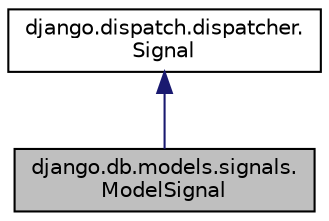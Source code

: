 digraph "django.db.models.signals.ModelSignal"
{
 // LATEX_PDF_SIZE
  edge [fontname="Helvetica",fontsize="10",labelfontname="Helvetica",labelfontsize="10"];
  node [fontname="Helvetica",fontsize="10",shape=record];
  Node1 [label="django.db.models.signals.\lModelSignal",height=0.2,width=0.4,color="black", fillcolor="grey75", style="filled", fontcolor="black",tooltip=" "];
  Node2 -> Node1 [dir="back",color="midnightblue",fontsize="10",style="solid",fontname="Helvetica"];
  Node2 [label="django.dispatch.dispatcher.\lSignal",height=0.2,width=0.4,color="black", fillcolor="white", style="filled",URL="$classdjango_1_1dispatch_1_1dispatcher_1_1_signal.html",tooltip=" "];
}
